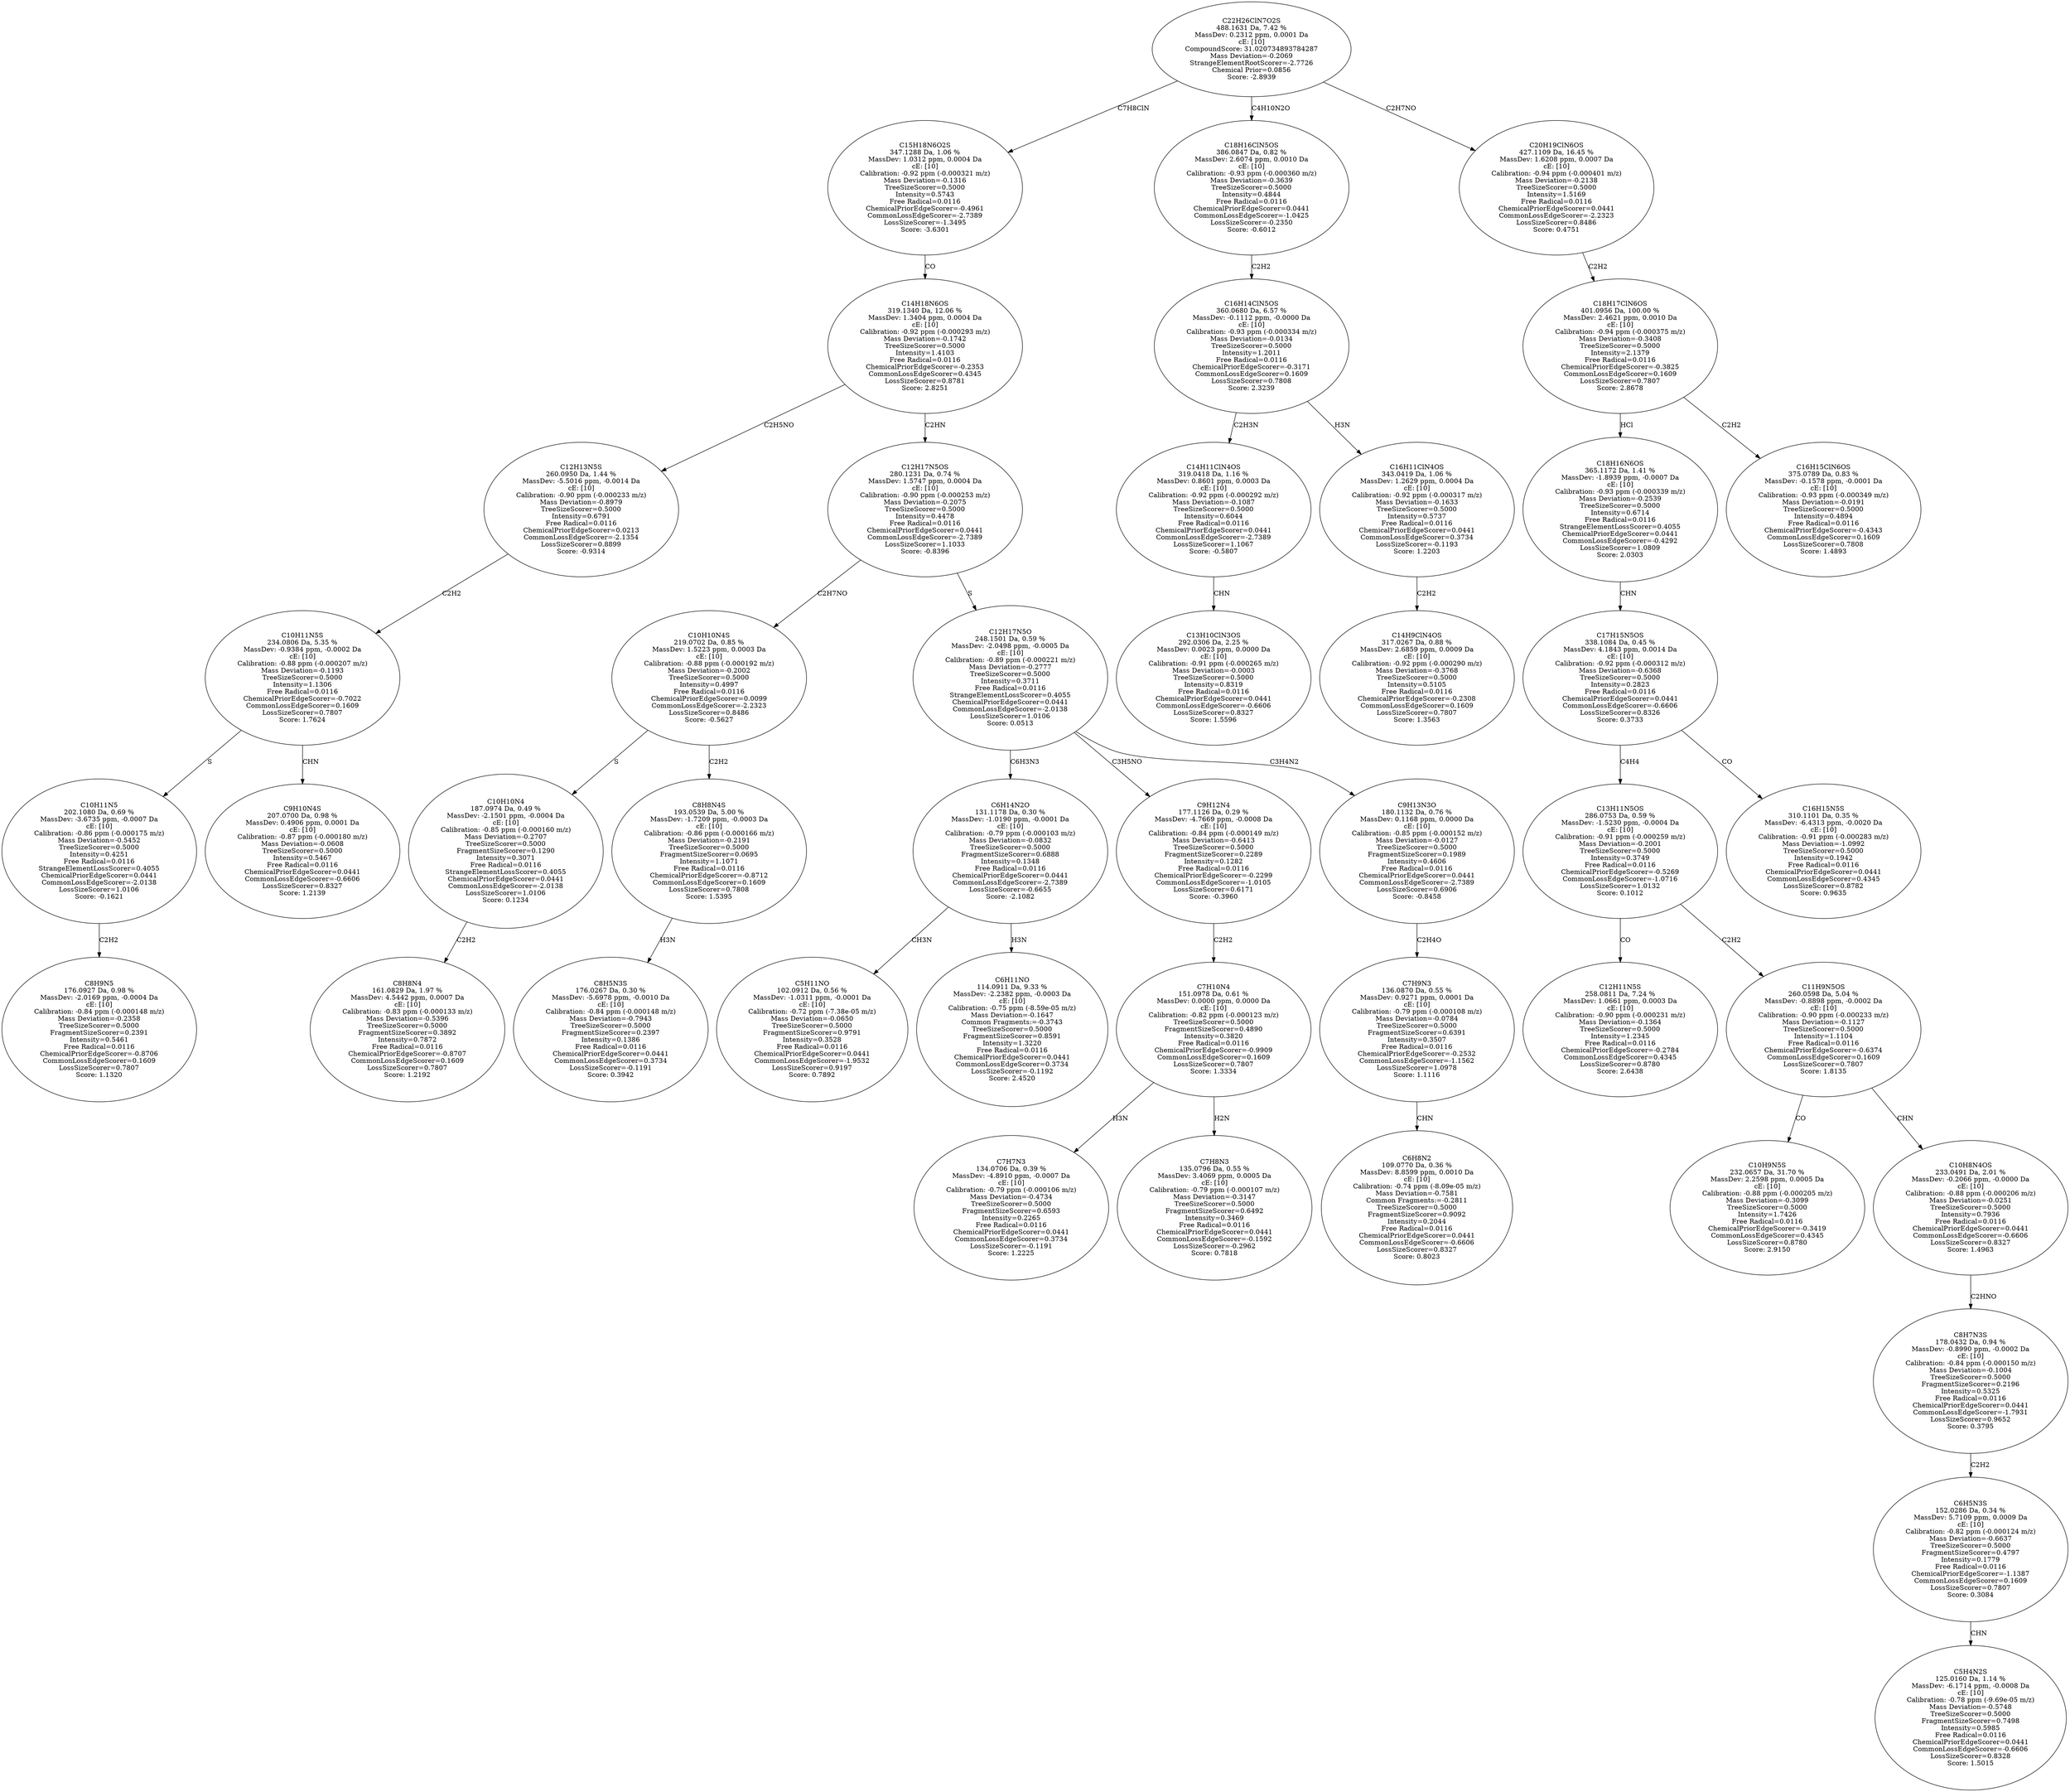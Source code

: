 strict digraph {
v1 [label="C8H9N5\n176.0927 Da, 0.98 %\nMassDev: -2.0169 ppm, -0.0004 Da\ncE: [10]\nCalibration: -0.84 ppm (-0.000148 m/z)\nMass Deviation=-0.2358\nTreeSizeScorer=0.5000\nFragmentSizeScorer=0.2391\nIntensity=0.5461\nFree Radical=0.0116\nChemicalPriorEdgeScorer=-0.8706\nCommonLossEdgeScorer=0.1609\nLossSizeScorer=0.7807\nScore: 1.1320"];
v2 [label="C10H11N5\n202.1080 Da, 0.69 %\nMassDev: -3.6735 ppm, -0.0007 Da\ncE: [10]\nCalibration: -0.86 ppm (-0.000175 m/z)\nMass Deviation=-0.5452\nTreeSizeScorer=0.5000\nIntensity=0.4251\nFree Radical=0.0116\nStrangeElementLossScorer=0.4055\nChemicalPriorEdgeScorer=0.0441\nCommonLossEdgeScorer=-2.0138\nLossSizeScorer=1.0106\nScore: -0.1621"];
v3 [label="C9H10N4S\n207.0700 Da, 0.98 %\nMassDev: 0.4906 ppm, 0.0001 Da\ncE: [10]\nCalibration: -0.87 ppm (-0.000180 m/z)\nMass Deviation=-0.0608\nTreeSizeScorer=0.5000\nIntensity=0.5467\nFree Radical=0.0116\nChemicalPriorEdgeScorer=0.0441\nCommonLossEdgeScorer=-0.6606\nLossSizeScorer=0.8327\nScore: 1.2139"];
v4 [label="C10H11N5S\n234.0806 Da, 5.35 %\nMassDev: -0.9384 ppm, -0.0002 Da\ncE: [10]\nCalibration: -0.88 ppm (-0.000207 m/z)\nMass Deviation=-0.1193\nTreeSizeScorer=0.5000\nIntensity=1.1306\nFree Radical=0.0116\nChemicalPriorEdgeScorer=-0.7022\nCommonLossEdgeScorer=0.1609\nLossSizeScorer=0.7807\nScore: 1.7624"];
v5 [label="C12H13N5S\n260.0950 Da, 1.44 %\nMassDev: -5.5016 ppm, -0.0014 Da\ncE: [10]\nCalibration: -0.90 ppm (-0.000233 m/z)\nMass Deviation=-0.8979\nTreeSizeScorer=0.5000\nIntensity=0.6791\nFree Radical=0.0116\nChemicalPriorEdgeScorer=0.0213\nCommonLossEdgeScorer=-2.1354\nLossSizeScorer=0.8899\nScore: -0.9314"];
v6 [label="C8H8N4\n161.0829 Da, 1.97 %\nMassDev: 4.5442 ppm, 0.0007 Da\ncE: [10]\nCalibration: -0.83 ppm (-0.000133 m/z)\nMass Deviation=-0.5396\nTreeSizeScorer=0.5000\nFragmentSizeScorer=0.3892\nIntensity=0.7872\nFree Radical=0.0116\nChemicalPriorEdgeScorer=-0.8707\nCommonLossEdgeScorer=0.1609\nLossSizeScorer=0.7807\nScore: 1.2192"];
v7 [label="C10H10N4\n187.0974 Da, 0.49 %\nMassDev: -2.1501 ppm, -0.0004 Da\ncE: [10]\nCalibration: -0.85 ppm (-0.000160 m/z)\nMass Deviation=-0.2707\nTreeSizeScorer=0.5000\nFragmentSizeScorer=0.1290\nIntensity=0.3071\nFree Radical=0.0116\nStrangeElementLossScorer=0.4055\nChemicalPriorEdgeScorer=0.0441\nCommonLossEdgeScorer=-2.0138\nLossSizeScorer=1.0106\nScore: 0.1234"];
v8 [label="C8H5N3S\n176.0267 Da, 0.30 %\nMassDev: -5.6978 ppm, -0.0010 Da\ncE: [10]\nCalibration: -0.84 ppm (-0.000148 m/z)\nMass Deviation=-0.7943\nTreeSizeScorer=0.5000\nFragmentSizeScorer=0.2397\nIntensity=0.1386\nFree Radical=0.0116\nChemicalPriorEdgeScorer=0.0441\nCommonLossEdgeScorer=0.3734\nLossSizeScorer=-0.1191\nScore: 0.3942"];
v9 [label="C8H8N4S\n193.0539 Da, 5.00 %\nMassDev: -1.7209 ppm, -0.0003 Da\ncE: [10]\nCalibration: -0.86 ppm (-0.000166 m/z)\nMass Deviation=-0.2191\nTreeSizeScorer=0.5000\nFragmentSizeScorer=0.0695\nIntensity=1.1071\nFree Radical=0.0116\nChemicalPriorEdgeScorer=-0.8712\nCommonLossEdgeScorer=0.1609\nLossSizeScorer=0.7808\nScore: 1.5395"];
v10 [label="C10H10N4S\n219.0702 Da, 0.85 %\nMassDev: 1.5223 ppm, 0.0003 Da\ncE: [10]\nCalibration: -0.88 ppm (-0.000192 m/z)\nMass Deviation=-0.2002\nTreeSizeScorer=0.5000\nIntensity=0.4997\nFree Radical=0.0116\nChemicalPriorEdgeScorer=0.0099\nCommonLossEdgeScorer=-2.2323\nLossSizeScorer=0.8486\nScore: -0.5627"];
v11 [label="C5H11NO\n102.0912 Da, 0.56 %\nMassDev: -1.0311 ppm, -0.0001 Da\ncE: [10]\nCalibration: -0.72 ppm (-7.38e-05 m/z)\nMass Deviation=-0.0650\nTreeSizeScorer=0.5000\nFragmentSizeScorer=0.9791\nIntensity=0.3528\nFree Radical=0.0116\nChemicalPriorEdgeScorer=0.0441\nCommonLossEdgeScorer=-1.9532\nLossSizeScorer=0.9197\nScore: 0.7892"];
v12 [label="C6H11NO\n114.0911 Da, 9.33 %\nMassDev: -2.2382 ppm, -0.0003 Da\ncE: [10]\nCalibration: -0.75 ppm (-8.59e-05 m/z)\nMass Deviation=-0.1647\nCommon Fragments:=-0.3743\nTreeSizeScorer=0.5000\nFragmentSizeScorer=0.8591\nIntensity=1.3220\nFree Radical=0.0116\nChemicalPriorEdgeScorer=0.0441\nCommonLossEdgeScorer=0.3734\nLossSizeScorer=-0.1192\nScore: 2.4520"];
v13 [label="C6H14N2O\n131.1178 Da, 0.30 %\nMassDev: -1.0190 ppm, -0.0001 Da\ncE: [10]\nCalibration: -0.79 ppm (-0.000103 m/z)\nMass Deviation=-0.0832\nTreeSizeScorer=0.5000\nFragmentSizeScorer=0.6888\nIntensity=0.1348\nFree Radical=0.0116\nChemicalPriorEdgeScorer=0.0441\nCommonLossEdgeScorer=-2.7389\nLossSizeScorer=-0.6655\nScore: -2.1082"];
v14 [label="C7H7N3\n134.0706 Da, 0.39 %\nMassDev: -4.8910 ppm, -0.0007 Da\ncE: [10]\nCalibration: -0.79 ppm (-0.000106 m/z)\nMass Deviation=-0.4734\nTreeSizeScorer=0.5000\nFragmentSizeScorer=0.6593\nIntensity=0.2265\nFree Radical=0.0116\nChemicalPriorEdgeScorer=0.0441\nCommonLossEdgeScorer=0.3734\nLossSizeScorer=-0.1191\nScore: 1.2225"];
v15 [label="C7H8N3\n135.0796 Da, 0.55 %\nMassDev: 3.4069 ppm, 0.0005 Da\ncE: [10]\nCalibration: -0.79 ppm (-0.000107 m/z)\nMass Deviation=-0.3147\nTreeSizeScorer=0.5000\nFragmentSizeScorer=0.6492\nIntensity=0.3469\nFree Radical=0.0116\nChemicalPriorEdgeScorer=0.0441\nCommonLossEdgeScorer=-0.1592\nLossSizeScorer=-0.2962\nScore: 0.7818"];
v16 [label="C7H10N4\n151.0978 Da, 0.61 %\nMassDev: 0.0000 ppm, 0.0000 Da\ncE: [10]\nCalibration: -0.82 ppm (-0.000123 m/z)\nTreeSizeScorer=0.5000\nFragmentSizeScorer=0.4890\nIntensity=0.3820\nFree Radical=0.0116\nChemicalPriorEdgeScorer=-0.9909\nCommonLossEdgeScorer=0.1609\nLossSizeScorer=0.7807\nScore: 1.3334"];
v17 [label="C9H12N4\n177.1126 Da, 0.29 %\nMassDev: -4.7669 ppm, -0.0008 Da\ncE: [10]\nCalibration: -0.84 ppm (-0.000149 m/z)\nMass Deviation=-0.6413\nTreeSizeScorer=0.5000\nFragmentSizeScorer=0.2289\nIntensity=0.1282\nFree Radical=0.0116\nChemicalPriorEdgeScorer=-0.2299\nCommonLossEdgeScorer=-1.0105\nLossSizeScorer=0.6171\nScore: -0.3960"];
v18 [label="C6H8N2\n109.0770 Da, 0.36 %\nMassDev: 8.8599 ppm, 0.0010 Da\ncE: [10]\nCalibration: -0.74 ppm (-8.09e-05 m/z)\nMass Deviation=-0.7581\nCommon Fragments:=-0.2811\nTreeSizeScorer=0.5000\nFragmentSizeScorer=0.9092\nIntensity=0.2044\nFree Radical=0.0116\nChemicalPriorEdgeScorer=0.0441\nCommonLossEdgeScorer=-0.6606\nLossSizeScorer=0.8327\nScore: 0.8023"];
v19 [label="C7H9N3\n136.0870 Da, 0.55 %\nMassDev: 0.9271 ppm, 0.0001 Da\ncE: [10]\nCalibration: -0.79 ppm (-0.000108 m/z)\nMass Deviation=-0.0784\nTreeSizeScorer=0.5000\nFragmentSizeScorer=0.6391\nIntensity=0.3507\nFree Radical=0.0116\nChemicalPriorEdgeScorer=-0.2532\nCommonLossEdgeScorer=-1.1562\nLossSizeScorer=1.0978\nScore: 1.1116"];
v20 [label="C9H13N3O\n180.1132 Da, 0.76 %\nMassDev: 0.1168 ppm, 0.0000 Da\ncE: [10]\nCalibration: -0.85 ppm (-0.000152 m/z)\nMass Deviation=-0.0127\nTreeSizeScorer=0.5000\nFragmentSizeScorer=0.1989\nIntensity=0.4606\nFree Radical=0.0116\nChemicalPriorEdgeScorer=0.0441\nCommonLossEdgeScorer=-2.7389\nLossSizeScorer=0.6906\nScore: -0.8458"];
v21 [label="C12H17N5O\n248.1501 Da, 0.59 %\nMassDev: -2.0498 ppm, -0.0005 Da\ncE: [10]\nCalibration: -0.89 ppm (-0.000221 m/z)\nMass Deviation=-0.2777\nTreeSizeScorer=0.5000\nIntensity=0.3711\nFree Radical=0.0116\nStrangeElementLossScorer=0.4055\nChemicalPriorEdgeScorer=0.0441\nCommonLossEdgeScorer=-2.0138\nLossSizeScorer=1.0106\nScore: 0.0513"];
v22 [label="C12H17N5OS\n280.1231 Da, 0.74 %\nMassDev: 1.5747 ppm, 0.0004 Da\ncE: [10]\nCalibration: -0.90 ppm (-0.000253 m/z)\nMass Deviation=-0.2075\nTreeSizeScorer=0.5000\nIntensity=0.4478\nFree Radical=0.0116\nChemicalPriorEdgeScorer=0.0441\nCommonLossEdgeScorer=-2.7389\nLossSizeScorer=1.1033\nScore: -0.8396"];
v23 [label="C14H18N6OS\n319.1340 Da, 12.06 %\nMassDev: 1.3404 ppm, 0.0004 Da\ncE: [10]\nCalibration: -0.92 ppm (-0.000293 m/z)\nMass Deviation=-0.1742\nTreeSizeScorer=0.5000\nIntensity=1.4103\nFree Radical=0.0116\nChemicalPriorEdgeScorer=-0.2353\nCommonLossEdgeScorer=0.4345\nLossSizeScorer=0.8781\nScore: 2.8251"];
v24 [label="C15H18N6O2S\n347.1288 Da, 1.06 %\nMassDev: 1.0312 ppm, 0.0004 Da\ncE: [10]\nCalibration: -0.92 ppm (-0.000321 m/z)\nMass Deviation=-0.1316\nTreeSizeScorer=0.5000\nIntensity=0.5743\nFree Radical=0.0116\nChemicalPriorEdgeScorer=-0.4961\nCommonLossEdgeScorer=-2.7389\nLossSizeScorer=-1.3495\nScore: -3.6301"];
v25 [label="C13H10ClN3OS\n292.0306 Da, 2.25 %\nMassDev: 0.0023 ppm, 0.0000 Da\ncE: [10]\nCalibration: -0.91 ppm (-0.000265 m/z)\nMass Deviation=-0.0003\nTreeSizeScorer=0.5000\nIntensity=0.8319\nFree Radical=0.0116\nChemicalPriorEdgeScorer=0.0441\nCommonLossEdgeScorer=-0.6606\nLossSizeScorer=0.8327\nScore: 1.5596"];
v26 [label="C14H11ClN4OS\n319.0418 Da, 1.16 %\nMassDev: 0.8601 ppm, 0.0003 Da\ncE: [10]\nCalibration: -0.92 ppm (-0.000292 m/z)\nMass Deviation=-0.1087\nTreeSizeScorer=0.5000\nIntensity=0.6044\nFree Radical=0.0116\nChemicalPriorEdgeScorer=0.0441\nCommonLossEdgeScorer=-2.7389\nLossSizeScorer=1.1067\nScore: -0.5807"];
v27 [label="C14H9ClN4OS\n317.0267 Da, 0.88 %\nMassDev: 2.6859 ppm, 0.0009 Da\ncE: [10]\nCalibration: -0.92 ppm (-0.000290 m/z)\nMass Deviation=-0.3768\nTreeSizeScorer=0.5000\nIntensity=0.5105\nFree Radical=0.0116\nChemicalPriorEdgeScorer=-0.2308\nCommonLossEdgeScorer=0.1609\nLossSizeScorer=0.7807\nScore: 1.3563"];
v28 [label="C16H11ClN4OS\n343.0419 Da, 1.06 %\nMassDev: 1.2629 ppm, 0.0004 Da\ncE: [10]\nCalibration: -0.92 ppm (-0.000317 m/z)\nMass Deviation=-0.1633\nTreeSizeScorer=0.5000\nIntensity=0.5737\nFree Radical=0.0116\nChemicalPriorEdgeScorer=0.0441\nCommonLossEdgeScorer=0.3734\nLossSizeScorer=-0.1193\nScore: 1.2203"];
v29 [label="C16H14ClN5OS\n360.0680 Da, 6.57 %\nMassDev: -0.1112 ppm, -0.0000 Da\ncE: [10]\nCalibration: -0.93 ppm (-0.000334 m/z)\nMass Deviation=-0.0134\nTreeSizeScorer=0.5000\nIntensity=1.2011\nFree Radical=0.0116\nChemicalPriorEdgeScorer=-0.3171\nCommonLossEdgeScorer=0.1609\nLossSizeScorer=0.7808\nScore: 2.3239"];
v30 [label="C18H16ClN5OS\n386.0847 Da, 0.82 %\nMassDev: 2.6074 ppm, 0.0010 Da\ncE: [10]\nCalibration: -0.93 ppm (-0.000360 m/z)\nMass Deviation=-0.3639\nTreeSizeScorer=0.5000\nIntensity=0.4844\nFree Radical=0.0116\nChemicalPriorEdgeScorer=0.0441\nCommonLossEdgeScorer=-1.0425\nLossSizeScorer=-0.2350\nScore: -0.6012"];
v31 [label="C12H11N5S\n258.0811 Da, 7.24 %\nMassDev: 1.0661 ppm, 0.0003 Da\ncE: [10]\nCalibration: -0.90 ppm (-0.000231 m/z)\nMass Deviation=-0.1364\nTreeSizeScorer=0.5000\nIntensity=1.2345\nFree Radical=0.0116\nChemicalPriorEdgeScorer=-0.2784\nCommonLossEdgeScorer=0.4345\nLossSizeScorer=0.8780\nScore: 2.6438"];
v32 [label="C10H9N5S\n232.0657 Da, 31.70 %\nMassDev: 2.2598 ppm, 0.0005 Da\ncE: [10]\nCalibration: -0.88 ppm (-0.000205 m/z)\nMass Deviation=-0.3099\nTreeSizeScorer=0.5000\nIntensity=1.7426\nFree Radical=0.0116\nChemicalPriorEdgeScorer=-0.3419\nCommonLossEdgeScorer=0.4345\nLossSizeScorer=0.8780\nScore: 2.9150"];
v33 [label="C5H4N2S\n125.0160 Da, 1.14 %\nMassDev: -6.1714 ppm, -0.0008 Da\ncE: [10]\nCalibration: -0.78 ppm (-9.69e-05 m/z)\nMass Deviation=-0.5748\nTreeSizeScorer=0.5000\nFragmentSizeScorer=0.7498\nIntensity=0.5985\nFree Radical=0.0116\nChemicalPriorEdgeScorer=0.0441\nCommonLossEdgeScorer=-0.6606\nLossSizeScorer=0.8328\nScore: 1.5015"];
v34 [label="C6H5N3S\n152.0286 Da, 0.34 %\nMassDev: 5.7109 ppm, 0.0009 Da\ncE: [10]\nCalibration: -0.82 ppm (-0.000124 m/z)\nMass Deviation=-0.6637\nTreeSizeScorer=0.5000\nFragmentSizeScorer=0.4797\nIntensity=0.1779\nFree Radical=0.0116\nChemicalPriorEdgeScorer=-1.1387\nCommonLossEdgeScorer=0.1609\nLossSizeScorer=0.7807\nScore: 0.3084"];
v35 [label="C8H7N3S\n178.0432 Da, 0.94 %\nMassDev: -0.8990 ppm, -0.0002 Da\ncE: [10]\nCalibration: -0.84 ppm (-0.000150 m/z)\nMass Deviation=-0.1004\nTreeSizeScorer=0.5000\nFragmentSizeScorer=0.2196\nIntensity=0.5325\nFree Radical=0.0116\nChemicalPriorEdgeScorer=0.0441\nCommonLossEdgeScorer=-1.7931\nLossSizeScorer=0.9652\nScore: 0.3795"];
v36 [label="C10H8N4OS\n233.0491 Da, 2.01 %\nMassDev: -0.2066 ppm, -0.0000 Da\ncE: [10]\nCalibration: -0.88 ppm (-0.000206 m/z)\nMass Deviation=-0.0251\nTreeSizeScorer=0.5000\nIntensity=0.7936\nFree Radical=0.0116\nChemicalPriorEdgeScorer=0.0441\nCommonLossEdgeScorer=-0.6606\nLossSizeScorer=0.8327\nScore: 1.4963"];
v37 [label="C11H9N5OS\n260.0598 Da, 5.04 %\nMassDev: -0.8898 ppm, -0.0002 Da\ncE: [10]\nCalibration: -0.90 ppm (-0.000233 m/z)\nMass Deviation=-0.1127\nTreeSizeScorer=0.5000\nIntensity=1.1104\nFree Radical=0.0116\nChemicalPriorEdgeScorer=-0.6374\nCommonLossEdgeScorer=0.1609\nLossSizeScorer=0.7807\nScore: 1.8135"];
v38 [label="C13H11N5OS\n286.0753 Da, 0.59 %\nMassDev: -1.5230 ppm, -0.0004 Da\ncE: [10]\nCalibration: -0.91 ppm (-0.000259 m/z)\nMass Deviation=-0.2001\nTreeSizeScorer=0.5000\nIntensity=0.3749\nFree Radical=0.0116\nChemicalPriorEdgeScorer=-0.5269\nCommonLossEdgeScorer=-1.0716\nLossSizeScorer=1.0132\nScore: 0.1012"];
v39 [label="C16H15N5S\n310.1101 Da, 0.35 %\nMassDev: -6.4313 ppm, -0.0020 Da\ncE: [10]\nCalibration: -0.91 ppm (-0.000283 m/z)\nMass Deviation=-1.0992\nTreeSizeScorer=0.5000\nIntensity=0.1942\nFree Radical=0.0116\nChemicalPriorEdgeScorer=0.0441\nCommonLossEdgeScorer=0.4345\nLossSizeScorer=0.8782\nScore: 0.9635"];
v40 [label="C17H15N5OS\n338.1084 Da, 0.45 %\nMassDev: 4.1843 ppm, 0.0014 Da\ncE: [10]\nCalibration: -0.92 ppm (-0.000312 m/z)\nMass Deviation=-0.6368\nTreeSizeScorer=0.5000\nIntensity=0.2823\nFree Radical=0.0116\nChemicalPriorEdgeScorer=0.0441\nCommonLossEdgeScorer=-0.6606\nLossSizeScorer=0.8326\nScore: 0.3733"];
v41 [label="C18H16N6OS\n365.1172 Da, 1.41 %\nMassDev: -1.8939 ppm, -0.0007 Da\ncE: [10]\nCalibration: -0.93 ppm (-0.000339 m/z)\nMass Deviation=-0.2539\nTreeSizeScorer=0.5000\nIntensity=0.6714\nFree Radical=0.0116\nStrangeElementLossScorer=0.4055\nChemicalPriorEdgeScorer=0.0441\nCommonLossEdgeScorer=-0.4292\nLossSizeScorer=1.0809\nScore: 2.0303"];
v42 [label="C16H15ClN6OS\n375.0789 Da, 0.83 %\nMassDev: -0.1578 ppm, -0.0001 Da\ncE: [10]\nCalibration: -0.93 ppm (-0.000349 m/z)\nMass Deviation=-0.0191\nTreeSizeScorer=0.5000\nIntensity=0.4894\nFree Radical=0.0116\nChemicalPriorEdgeScorer=-0.4343\nCommonLossEdgeScorer=0.1609\nLossSizeScorer=0.7808\nScore: 1.4893"];
v43 [label="C18H17ClN6OS\n401.0956 Da, 100.00 %\nMassDev: 2.4621 ppm, 0.0010 Da\ncE: [10]\nCalibration: -0.94 ppm (-0.000375 m/z)\nMass Deviation=-0.3408\nTreeSizeScorer=0.5000\nIntensity=2.1379\nFree Radical=0.0116\nChemicalPriorEdgeScorer=-0.3825\nCommonLossEdgeScorer=0.1609\nLossSizeScorer=0.7807\nScore: 2.8678"];
v44 [label="C20H19ClN6OS\n427.1109 Da, 16.45 %\nMassDev: 1.6208 ppm, 0.0007 Da\ncE: [10]\nCalibration: -0.94 ppm (-0.000401 m/z)\nMass Deviation=-0.2138\nTreeSizeScorer=0.5000\nIntensity=1.5169\nFree Radical=0.0116\nChemicalPriorEdgeScorer=0.0441\nCommonLossEdgeScorer=-2.2323\nLossSizeScorer=0.8486\nScore: 0.4751"];
v45 [label="C22H26ClN7O2S\n488.1631 Da, 7.42 %\nMassDev: 0.2312 ppm, 0.0001 Da\ncE: [10]\nCompoundScore: 31.020734893784287\nMass Deviation=-0.2069\nStrangeElementRootScorer=-2.7726\nChemical Prior=0.0856\nScore: -2.8939"];
v2 -> v1 [label="C2H2"];
v4 -> v2 [label="S"];
v4 -> v3 [label="CHN"];
v5 -> v4 [label="C2H2"];
v23 -> v5 [label="C2H5NO"];
v7 -> v6 [label="C2H2"];
v10 -> v7 [label="S"];
v9 -> v8 [label="H3N"];
v10 -> v9 [label="C2H2"];
v22 -> v10 [label="C2H7NO"];
v13 -> v11 [label="CH3N"];
v13 -> v12 [label="H3N"];
v21 -> v13 [label="C6H3N3"];
v16 -> v14 [label="H3N"];
v16 -> v15 [label="H2N"];
v17 -> v16 [label="C2H2"];
v21 -> v17 [label="C3H5NO"];
v19 -> v18 [label="CHN"];
v20 -> v19 [label="C2H4O"];
v21 -> v20 [label="C3H4N2"];
v22 -> v21 [label="S"];
v23 -> v22 [label="C2HN"];
v24 -> v23 [label="CO"];
v45 -> v24 [label="C7H8ClN"];
v26 -> v25 [label="CHN"];
v29 -> v26 [label="C2H3N"];
v28 -> v27 [label="C2H2"];
v29 -> v28 [label="H3N"];
v30 -> v29 [label="C2H2"];
v45 -> v30 [label="C4H10N2O"];
v38 -> v31 [label="CO"];
v37 -> v32 [label="CO"];
v34 -> v33 [label="CHN"];
v35 -> v34 [label="C2H2"];
v36 -> v35 [label="C2HNO"];
v37 -> v36 [label="CHN"];
v38 -> v37 [label="C2H2"];
v40 -> v38 [label="C4H4"];
v40 -> v39 [label="CO"];
v41 -> v40 [label="CHN"];
v43 -> v41 [label="HCl"];
v43 -> v42 [label="C2H2"];
v44 -> v43 [label="C2H2"];
v45 -> v44 [label="C2H7NO"];
}